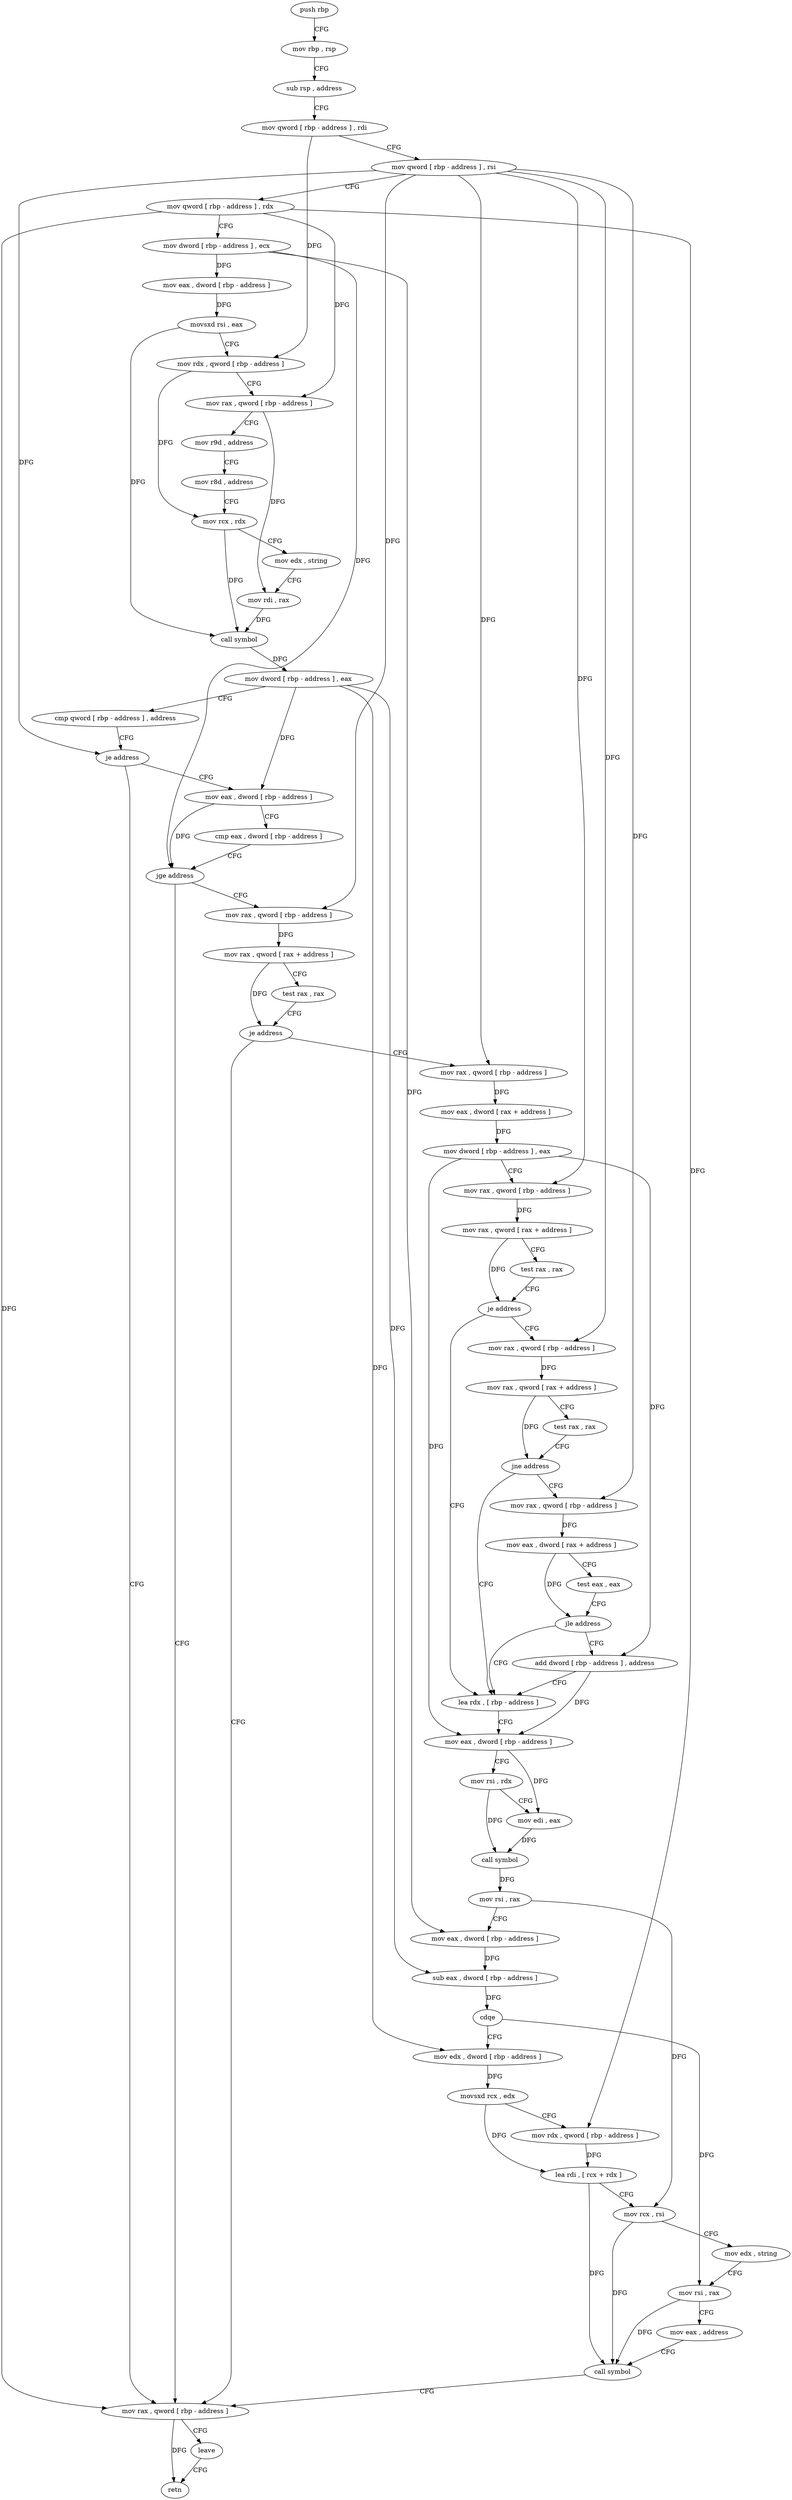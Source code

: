 digraph "func" {
"4345825" [label = "push rbp" ]
"4345826" [label = "mov rbp , rsp" ]
"4345829" [label = "sub rsp , address" ]
"4345833" [label = "mov qword [ rbp - address ] , rdi" ]
"4345837" [label = "mov qword [ rbp - address ] , rsi" ]
"4345841" [label = "mov qword [ rbp - address ] , rdx" ]
"4345845" [label = "mov dword [ rbp - address ] , ecx" ]
"4345848" [label = "mov eax , dword [ rbp - address ]" ]
"4345851" [label = "movsxd rsi , eax" ]
"4345854" [label = "mov rdx , qword [ rbp - address ]" ]
"4345858" [label = "mov rax , qword [ rbp - address ]" ]
"4345862" [label = "mov r9d , address" ]
"4345868" [label = "mov r8d , address" ]
"4345874" [label = "mov rcx , rdx" ]
"4345877" [label = "mov edx , string" ]
"4345882" [label = "mov rdi , rax" ]
"4345885" [label = "call symbol" ]
"4345890" [label = "mov dword [ rbp - address ] , eax" ]
"4345893" [label = "cmp qword [ rbp - address ] , address" ]
"4345898" [label = "je address" ]
"4346055" [label = "mov rax , qword [ rbp - address ]" ]
"4345904" [label = "mov eax , dword [ rbp - address ]" ]
"4346059" [label = "leave" ]
"4346060" [label = "retn" ]
"4345907" [label = "cmp eax , dword [ rbp - address ]" ]
"4345910" [label = "jge address" ]
"4345916" [label = "mov rax , qword [ rbp - address ]" ]
"4345920" [label = "mov rax , qword [ rax + address ]" ]
"4345927" [label = "test rax , rax" ]
"4345930" [label = "je address" ]
"4345932" [label = "mov rax , qword [ rbp - address ]" ]
"4345936" [label = "mov eax , dword [ rax + address ]" ]
"4345939" [label = "mov dword [ rbp - address ] , eax" ]
"4345942" [label = "mov rax , qword [ rbp - address ]" ]
"4345946" [label = "mov rax , qword [ rax + address ]" ]
"4345953" [label = "test rax , rax" ]
"4345956" [label = "je address" ]
"4345992" [label = "lea rdx , [ rbp - address ]" ]
"4345958" [label = "mov rax , qword [ rbp - address ]" ]
"4345996" [label = "mov eax , dword [ rbp - address ]" ]
"4345999" [label = "mov rsi , rdx" ]
"4346002" [label = "mov edi , eax" ]
"4346004" [label = "call symbol" ]
"4346009" [label = "mov rsi , rax" ]
"4346012" [label = "mov eax , dword [ rbp - address ]" ]
"4346015" [label = "sub eax , dword [ rbp - address ]" ]
"4346018" [label = "cdqe" ]
"4346020" [label = "mov edx , dword [ rbp - address ]" ]
"4346023" [label = "movsxd rcx , edx" ]
"4346026" [label = "mov rdx , qword [ rbp - address ]" ]
"4346030" [label = "lea rdi , [ rcx + rdx ]" ]
"4346034" [label = "mov rcx , rsi" ]
"4346037" [label = "mov edx , string" ]
"4346042" [label = "mov rsi , rax" ]
"4346045" [label = "mov eax , address" ]
"4346050" [label = "call symbol" ]
"4345962" [label = "mov rax , qword [ rax + address ]" ]
"4345969" [label = "test rax , rax" ]
"4345972" [label = "jne address" ]
"4345974" [label = "mov rax , qword [ rbp - address ]" ]
"4345978" [label = "mov eax , dword [ rax + address ]" ]
"4345981" [label = "test eax , eax" ]
"4345983" [label = "jle address" ]
"4345985" [label = "add dword [ rbp - address ] , address" ]
"4345825" -> "4345826" [ label = "CFG" ]
"4345826" -> "4345829" [ label = "CFG" ]
"4345829" -> "4345833" [ label = "CFG" ]
"4345833" -> "4345837" [ label = "CFG" ]
"4345833" -> "4345854" [ label = "DFG" ]
"4345837" -> "4345841" [ label = "CFG" ]
"4345837" -> "4345898" [ label = "DFG" ]
"4345837" -> "4345916" [ label = "DFG" ]
"4345837" -> "4345932" [ label = "DFG" ]
"4345837" -> "4345942" [ label = "DFG" ]
"4345837" -> "4345958" [ label = "DFG" ]
"4345837" -> "4345974" [ label = "DFG" ]
"4345841" -> "4345845" [ label = "CFG" ]
"4345841" -> "4345858" [ label = "DFG" ]
"4345841" -> "4346055" [ label = "DFG" ]
"4345841" -> "4346026" [ label = "DFG" ]
"4345845" -> "4345848" [ label = "DFG" ]
"4345845" -> "4345910" [ label = "DFG" ]
"4345845" -> "4346012" [ label = "DFG" ]
"4345848" -> "4345851" [ label = "DFG" ]
"4345851" -> "4345854" [ label = "CFG" ]
"4345851" -> "4345885" [ label = "DFG" ]
"4345854" -> "4345858" [ label = "CFG" ]
"4345854" -> "4345874" [ label = "DFG" ]
"4345858" -> "4345862" [ label = "CFG" ]
"4345858" -> "4345882" [ label = "DFG" ]
"4345862" -> "4345868" [ label = "CFG" ]
"4345868" -> "4345874" [ label = "CFG" ]
"4345874" -> "4345877" [ label = "CFG" ]
"4345874" -> "4345885" [ label = "DFG" ]
"4345877" -> "4345882" [ label = "CFG" ]
"4345882" -> "4345885" [ label = "DFG" ]
"4345885" -> "4345890" [ label = "DFG" ]
"4345890" -> "4345893" [ label = "CFG" ]
"4345890" -> "4345904" [ label = "DFG" ]
"4345890" -> "4346015" [ label = "DFG" ]
"4345890" -> "4346020" [ label = "DFG" ]
"4345893" -> "4345898" [ label = "CFG" ]
"4345898" -> "4346055" [ label = "CFG" ]
"4345898" -> "4345904" [ label = "CFG" ]
"4346055" -> "4346059" [ label = "CFG" ]
"4346055" -> "4346060" [ label = "DFG" ]
"4345904" -> "4345907" [ label = "CFG" ]
"4345904" -> "4345910" [ label = "DFG" ]
"4346059" -> "4346060" [ label = "CFG" ]
"4345907" -> "4345910" [ label = "CFG" ]
"4345910" -> "4346055" [ label = "CFG" ]
"4345910" -> "4345916" [ label = "CFG" ]
"4345916" -> "4345920" [ label = "DFG" ]
"4345920" -> "4345927" [ label = "CFG" ]
"4345920" -> "4345930" [ label = "DFG" ]
"4345927" -> "4345930" [ label = "CFG" ]
"4345930" -> "4346055" [ label = "CFG" ]
"4345930" -> "4345932" [ label = "CFG" ]
"4345932" -> "4345936" [ label = "DFG" ]
"4345936" -> "4345939" [ label = "DFG" ]
"4345939" -> "4345942" [ label = "CFG" ]
"4345939" -> "4345996" [ label = "DFG" ]
"4345939" -> "4345985" [ label = "DFG" ]
"4345942" -> "4345946" [ label = "DFG" ]
"4345946" -> "4345953" [ label = "CFG" ]
"4345946" -> "4345956" [ label = "DFG" ]
"4345953" -> "4345956" [ label = "CFG" ]
"4345956" -> "4345992" [ label = "CFG" ]
"4345956" -> "4345958" [ label = "CFG" ]
"4345992" -> "4345996" [ label = "CFG" ]
"4345958" -> "4345962" [ label = "DFG" ]
"4345996" -> "4345999" [ label = "CFG" ]
"4345996" -> "4346002" [ label = "DFG" ]
"4345999" -> "4346002" [ label = "CFG" ]
"4345999" -> "4346004" [ label = "DFG" ]
"4346002" -> "4346004" [ label = "DFG" ]
"4346004" -> "4346009" [ label = "DFG" ]
"4346009" -> "4346012" [ label = "CFG" ]
"4346009" -> "4346034" [ label = "DFG" ]
"4346012" -> "4346015" [ label = "DFG" ]
"4346015" -> "4346018" [ label = "DFG" ]
"4346018" -> "4346020" [ label = "CFG" ]
"4346018" -> "4346042" [ label = "DFG" ]
"4346020" -> "4346023" [ label = "DFG" ]
"4346023" -> "4346026" [ label = "CFG" ]
"4346023" -> "4346030" [ label = "DFG" ]
"4346026" -> "4346030" [ label = "DFG" ]
"4346030" -> "4346034" [ label = "CFG" ]
"4346030" -> "4346050" [ label = "DFG" ]
"4346034" -> "4346037" [ label = "CFG" ]
"4346034" -> "4346050" [ label = "DFG" ]
"4346037" -> "4346042" [ label = "CFG" ]
"4346042" -> "4346045" [ label = "CFG" ]
"4346042" -> "4346050" [ label = "DFG" ]
"4346045" -> "4346050" [ label = "CFG" ]
"4346050" -> "4346055" [ label = "CFG" ]
"4345962" -> "4345969" [ label = "CFG" ]
"4345962" -> "4345972" [ label = "DFG" ]
"4345969" -> "4345972" [ label = "CFG" ]
"4345972" -> "4345992" [ label = "CFG" ]
"4345972" -> "4345974" [ label = "CFG" ]
"4345974" -> "4345978" [ label = "DFG" ]
"4345978" -> "4345981" [ label = "CFG" ]
"4345978" -> "4345983" [ label = "DFG" ]
"4345981" -> "4345983" [ label = "CFG" ]
"4345983" -> "4345992" [ label = "CFG" ]
"4345983" -> "4345985" [ label = "CFG" ]
"4345985" -> "4345992" [ label = "CFG" ]
"4345985" -> "4345996" [ label = "DFG" ]
}
